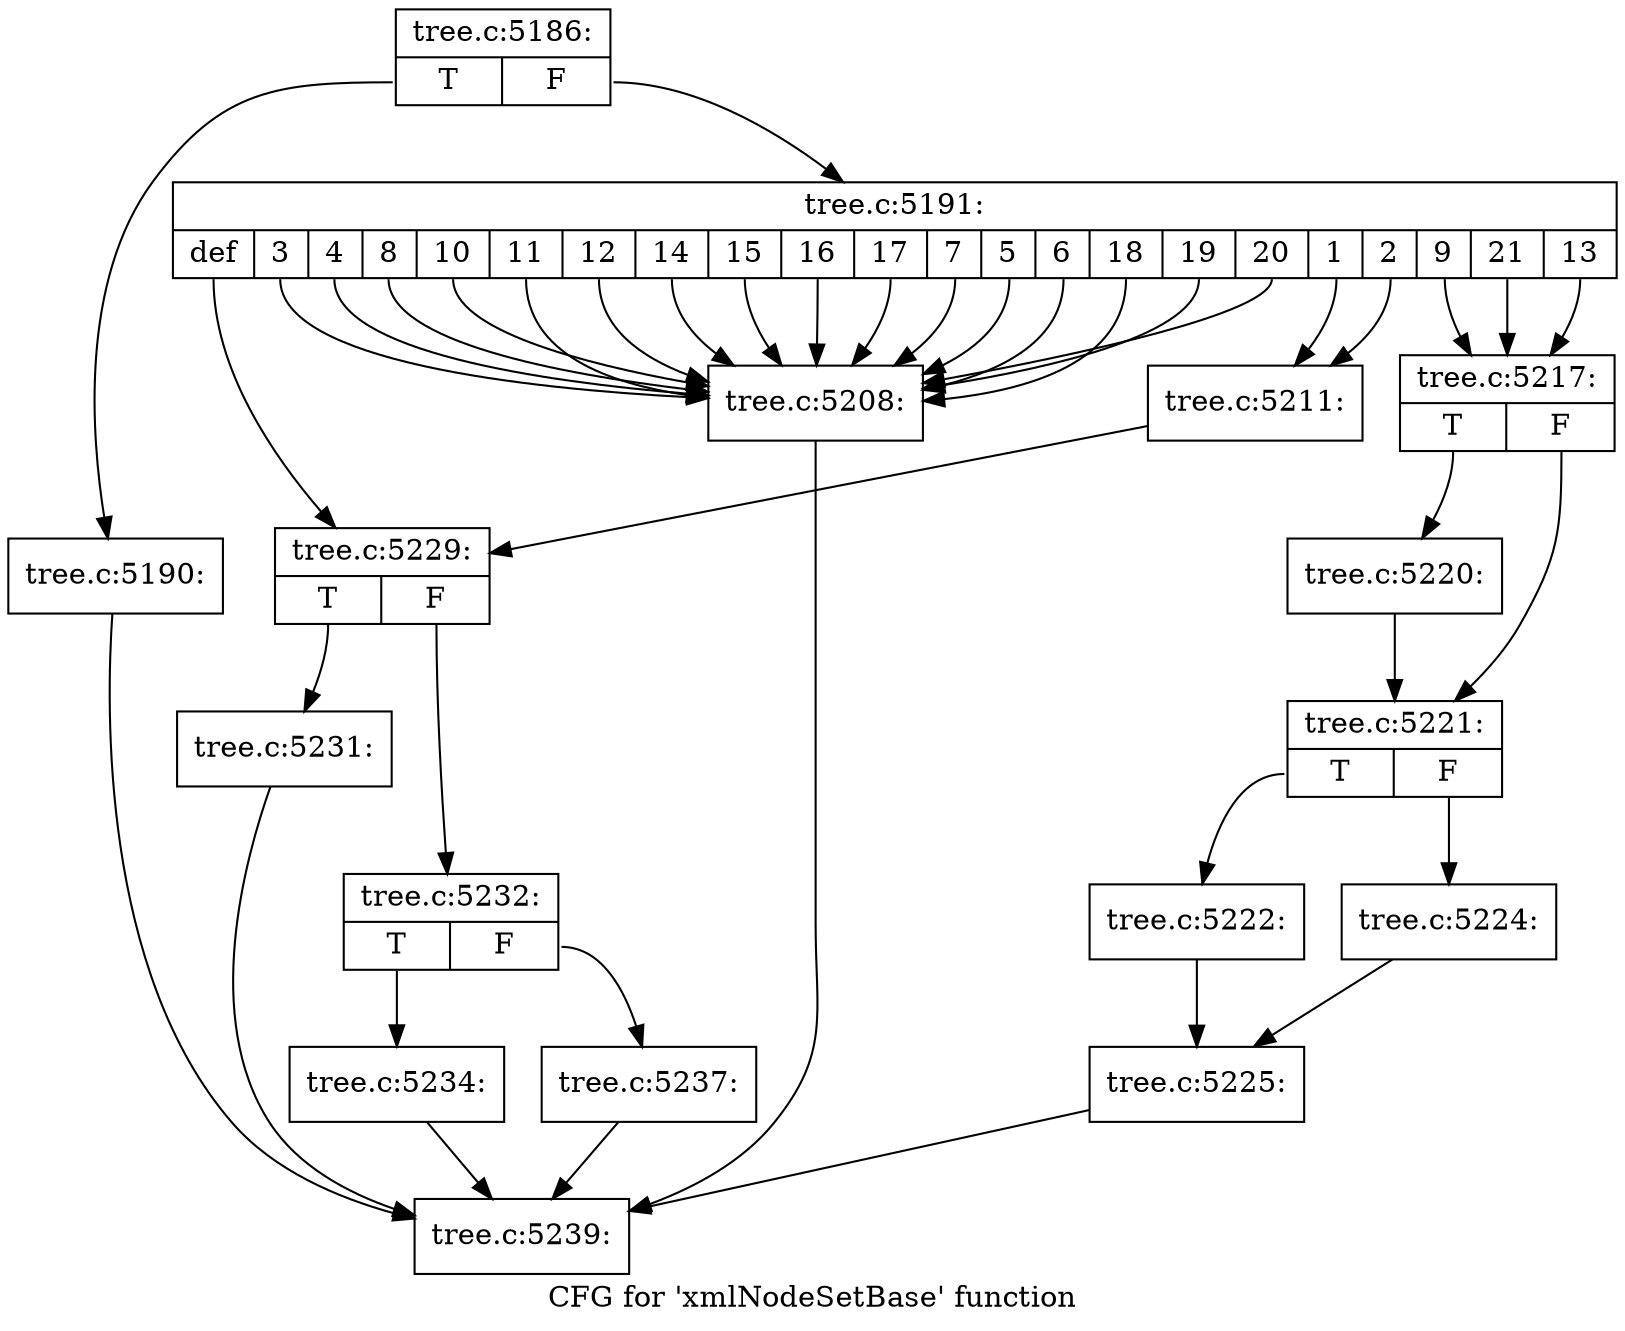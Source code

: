 digraph "CFG for 'xmlNodeSetBase' function" {
	label="CFG for 'xmlNodeSetBase' function";

	Node0x4539420 [shape=record,label="{tree.c:5186:|{<s0>T|<s1>F}}"];
	Node0x4539420:s0 -> Node0x453a9b0;
	Node0x4539420:s1 -> Node0x453aa00;
	Node0x453a9b0 [shape=record,label="{tree.c:5190:}"];
	Node0x453a9b0 -> Node0x453e210;
	Node0x453aa00 [shape=record,label="{tree.c:5191:|{<s0>def|<s1>3|<s2>4|<s3>8|<s4>10|<s5>11|<s6>12|<s7>14|<s8>15|<s9>16|<s10>17|<s11>7|<s12>5|<s13>6|<s14>18|<s15>19|<s16>20|<s17>1|<s18>2|<s19>9|<s20>21|<s21>13}}"];
	Node0x453aa00:s0 -> Node0x453ad40;
	Node0x453aa00:s1 -> Node0x453b290;
	Node0x453aa00:s2 -> Node0x453b290;
	Node0x453aa00:s3 -> Node0x453b290;
	Node0x453aa00:s4 -> Node0x453b290;
	Node0x453aa00:s5 -> Node0x453b290;
	Node0x453aa00:s6 -> Node0x453b290;
	Node0x453aa00:s7 -> Node0x453b290;
	Node0x453aa00:s8 -> Node0x453b290;
	Node0x453aa00:s9 -> Node0x453b290;
	Node0x453aa00:s10 -> Node0x453b290;
	Node0x453aa00:s11 -> Node0x453b290;
	Node0x453aa00:s12 -> Node0x453b290;
	Node0x453aa00:s13 -> Node0x453b290;
	Node0x453aa00:s14 -> Node0x453b290;
	Node0x453aa00:s15 -> Node0x453b290;
	Node0x453aa00:s16 -> Node0x453b290;
	Node0x453aa00:s17 -> Node0x453b090;
	Node0x453aa00:s18 -> Node0x453b090;
	Node0x453aa00:s19 -> Node0x453b170;
	Node0x453aa00:s20 -> Node0x453b170;
	Node0x453aa00:s21 -> Node0x453b170;
	Node0x453b290 [shape=record,label="{tree.c:5208:}"];
	Node0x453b290 -> Node0x453e210;
	Node0x453b090 [shape=record,label="{tree.c:5211:}"];
	Node0x453b090 -> Node0x453ad40;
	Node0x453b170 [shape=record,label="{tree.c:5217:|{<s0>T|<s1>F}}"];
	Node0x453b170:s0 -> Node0x453be40;
	Node0x453b170:s1 -> Node0x453be90;
	Node0x453be40 [shape=record,label="{tree.c:5220:}"];
	Node0x453be40 -> Node0x453be90;
	Node0x453be90 [shape=record,label="{tree.c:5221:|{<s0>T|<s1>F}}"];
	Node0x453be90:s0 -> Node0x453c6d0;
	Node0x453be90:s1 -> Node0x453c770;
	Node0x453c6d0 [shape=record,label="{tree.c:5222:}"];
	Node0x453c6d0 -> Node0x453c720;
	Node0x453c770 [shape=record,label="{tree.c:5224:}"];
	Node0x453c770 -> Node0x453c720;
	Node0x453c720 [shape=record,label="{tree.c:5225:}"];
	Node0x453c720 -> Node0x453e210;
	Node0x453ad40 [shape=record,label="{tree.c:5229:|{<s0>T|<s1>F}}"];
	Node0x453ad40:s0 -> Node0x453af50;
	Node0x453ad40:s1 -> Node0x453d480;
	Node0x453af50 [shape=record,label="{tree.c:5231:}"];
	Node0x453af50 -> Node0x453e210;
	Node0x453d480 [shape=record,label="{tree.c:5232:|{<s0>T|<s1>F}}"];
	Node0x453d480:s0 -> Node0x453e1c0;
	Node0x453d480:s1 -> Node0x453e260;
	Node0x453e1c0 [shape=record,label="{tree.c:5234:}"];
	Node0x453e1c0 -> Node0x453e210;
	Node0x453e260 [shape=record,label="{tree.c:5237:}"];
	Node0x453e260 -> Node0x453e210;
	Node0x453e210 [shape=record,label="{tree.c:5239:}"];
}
